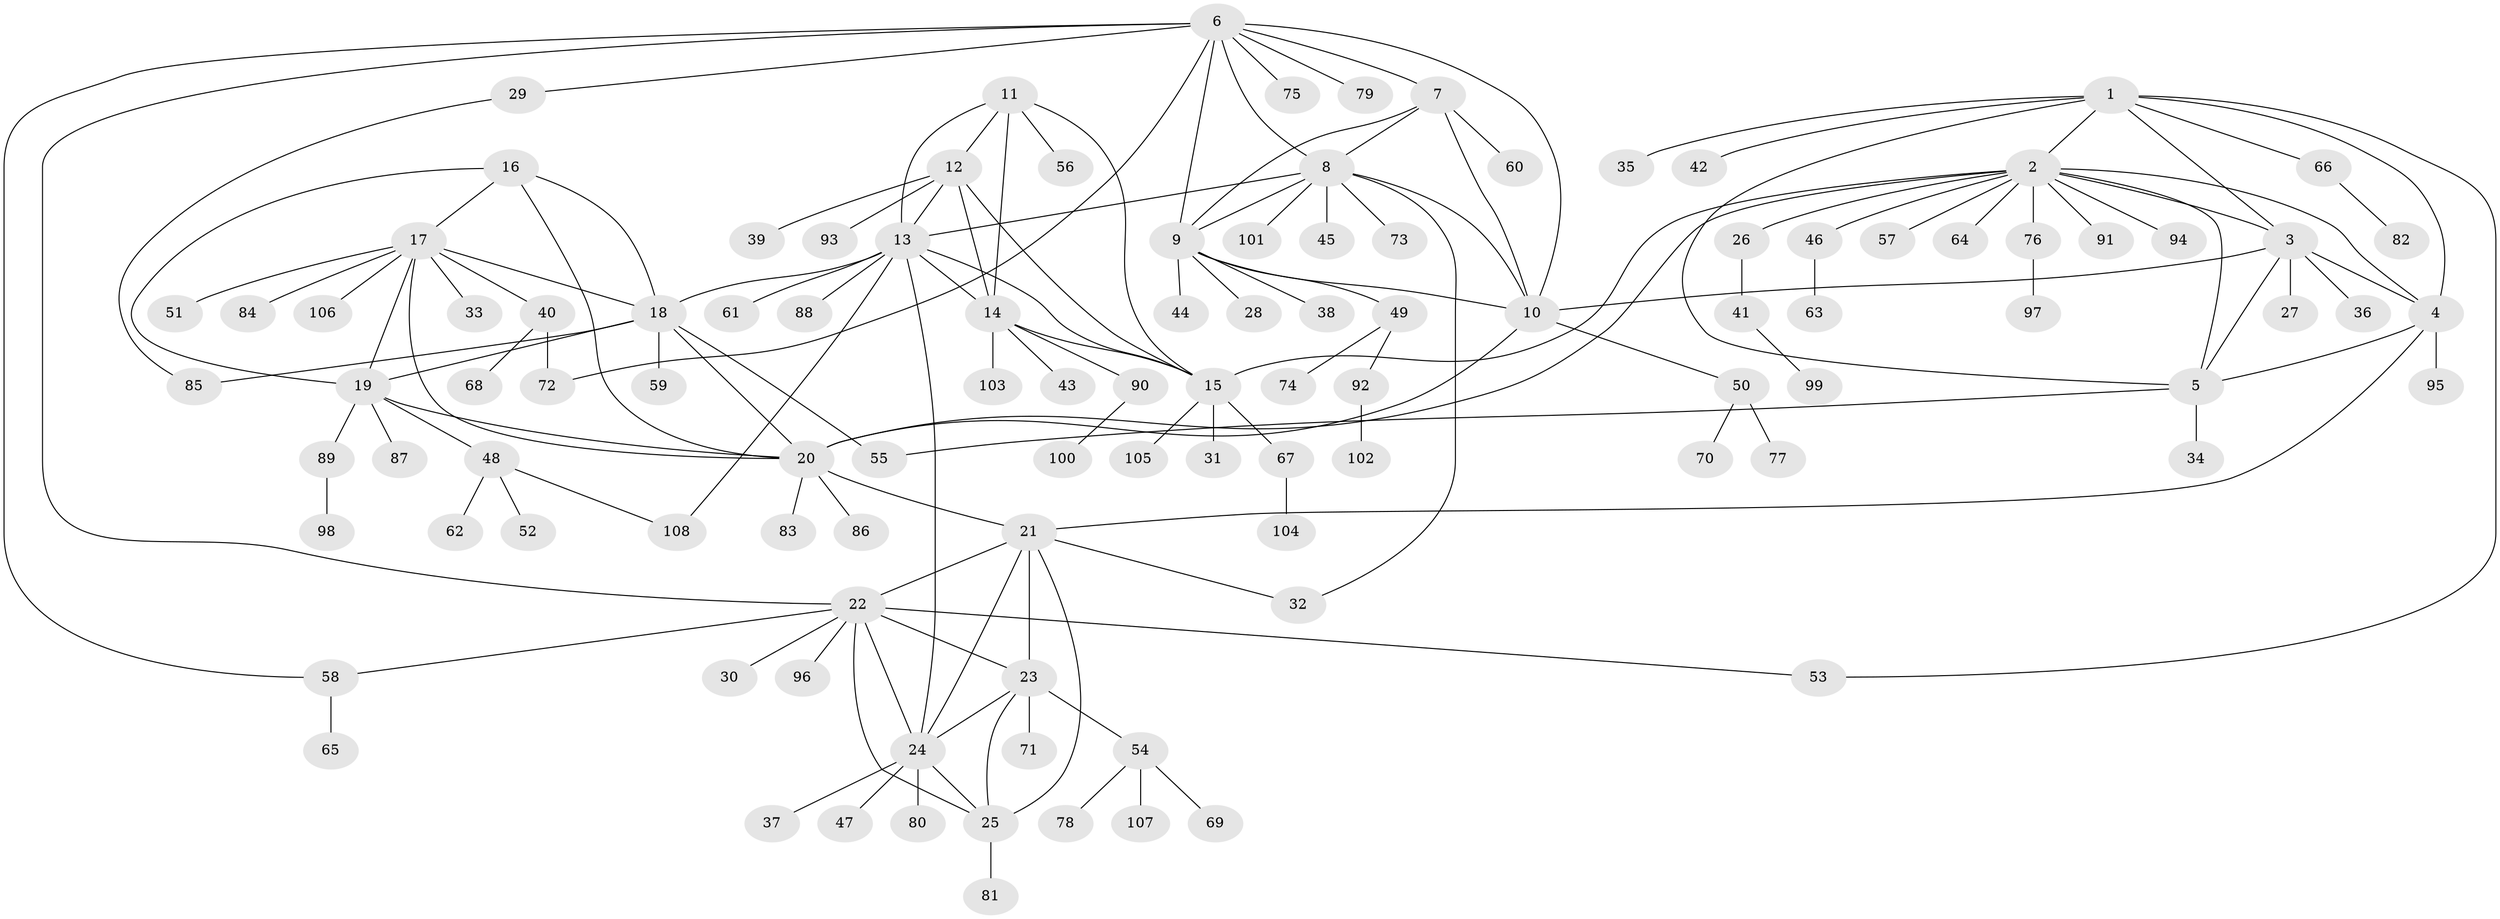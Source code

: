 // Generated by graph-tools (version 1.1) at 2025/37/03/09/25 02:37:27]
// undirected, 108 vertices, 150 edges
graph export_dot {
graph [start="1"]
  node [color=gray90,style=filled];
  1;
  2;
  3;
  4;
  5;
  6;
  7;
  8;
  9;
  10;
  11;
  12;
  13;
  14;
  15;
  16;
  17;
  18;
  19;
  20;
  21;
  22;
  23;
  24;
  25;
  26;
  27;
  28;
  29;
  30;
  31;
  32;
  33;
  34;
  35;
  36;
  37;
  38;
  39;
  40;
  41;
  42;
  43;
  44;
  45;
  46;
  47;
  48;
  49;
  50;
  51;
  52;
  53;
  54;
  55;
  56;
  57;
  58;
  59;
  60;
  61;
  62;
  63;
  64;
  65;
  66;
  67;
  68;
  69;
  70;
  71;
  72;
  73;
  74;
  75;
  76;
  77;
  78;
  79;
  80;
  81;
  82;
  83;
  84;
  85;
  86;
  87;
  88;
  89;
  90;
  91;
  92;
  93;
  94;
  95;
  96;
  97;
  98;
  99;
  100;
  101;
  102;
  103;
  104;
  105;
  106;
  107;
  108;
  1 -- 2;
  1 -- 3;
  1 -- 4;
  1 -- 5;
  1 -- 35;
  1 -- 42;
  1 -- 53;
  1 -- 66;
  2 -- 3;
  2 -- 4;
  2 -- 5;
  2 -- 15;
  2 -- 20;
  2 -- 26;
  2 -- 46;
  2 -- 57;
  2 -- 64;
  2 -- 76;
  2 -- 91;
  2 -- 94;
  3 -- 4;
  3 -- 5;
  3 -- 10;
  3 -- 27;
  3 -- 36;
  4 -- 5;
  4 -- 21;
  4 -- 95;
  5 -- 34;
  5 -- 55;
  6 -- 7;
  6 -- 8;
  6 -- 9;
  6 -- 10;
  6 -- 22;
  6 -- 29;
  6 -- 58;
  6 -- 72;
  6 -- 75;
  6 -- 79;
  7 -- 8;
  7 -- 9;
  7 -- 10;
  7 -- 60;
  8 -- 9;
  8 -- 10;
  8 -- 13;
  8 -- 32;
  8 -- 45;
  8 -- 73;
  8 -- 101;
  9 -- 10;
  9 -- 28;
  9 -- 38;
  9 -- 44;
  9 -- 49;
  10 -- 20;
  10 -- 50;
  11 -- 12;
  11 -- 13;
  11 -- 14;
  11 -- 15;
  11 -- 56;
  12 -- 13;
  12 -- 14;
  12 -- 15;
  12 -- 39;
  12 -- 93;
  13 -- 14;
  13 -- 15;
  13 -- 18;
  13 -- 24;
  13 -- 61;
  13 -- 88;
  13 -- 108;
  14 -- 15;
  14 -- 43;
  14 -- 90;
  14 -- 103;
  15 -- 31;
  15 -- 67;
  15 -- 105;
  16 -- 17;
  16 -- 18;
  16 -- 19;
  16 -- 20;
  17 -- 18;
  17 -- 19;
  17 -- 20;
  17 -- 33;
  17 -- 40;
  17 -- 51;
  17 -- 84;
  17 -- 106;
  18 -- 19;
  18 -- 20;
  18 -- 55;
  18 -- 59;
  18 -- 85;
  19 -- 20;
  19 -- 48;
  19 -- 87;
  19 -- 89;
  20 -- 21;
  20 -- 83;
  20 -- 86;
  21 -- 22;
  21 -- 23;
  21 -- 24;
  21 -- 25;
  21 -- 32;
  22 -- 23;
  22 -- 24;
  22 -- 25;
  22 -- 30;
  22 -- 53;
  22 -- 58;
  22 -- 96;
  23 -- 24;
  23 -- 25;
  23 -- 54;
  23 -- 71;
  24 -- 25;
  24 -- 37;
  24 -- 47;
  24 -- 80;
  25 -- 81;
  26 -- 41;
  29 -- 85;
  40 -- 68;
  40 -- 72;
  41 -- 99;
  46 -- 63;
  48 -- 52;
  48 -- 62;
  48 -- 108;
  49 -- 74;
  49 -- 92;
  50 -- 70;
  50 -- 77;
  54 -- 69;
  54 -- 78;
  54 -- 107;
  58 -- 65;
  66 -- 82;
  67 -- 104;
  76 -- 97;
  89 -- 98;
  90 -- 100;
  92 -- 102;
}
